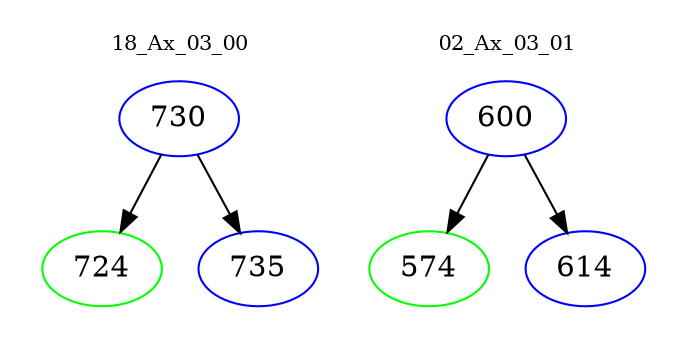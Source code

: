 digraph{
subgraph cluster_0 {
color = white
label = "18_Ax_03_00";
fontsize=10;
T0_730 [label="730", color="blue"]
T0_730 -> T0_724 [color="black"]
T0_724 [label="724", color="green"]
T0_730 -> T0_735 [color="black"]
T0_735 [label="735", color="blue"]
}
subgraph cluster_1 {
color = white
label = "02_Ax_03_01";
fontsize=10;
T1_600 [label="600", color="blue"]
T1_600 -> T1_574 [color="black"]
T1_574 [label="574", color="green"]
T1_600 -> T1_614 [color="black"]
T1_614 [label="614", color="blue"]
}
}
